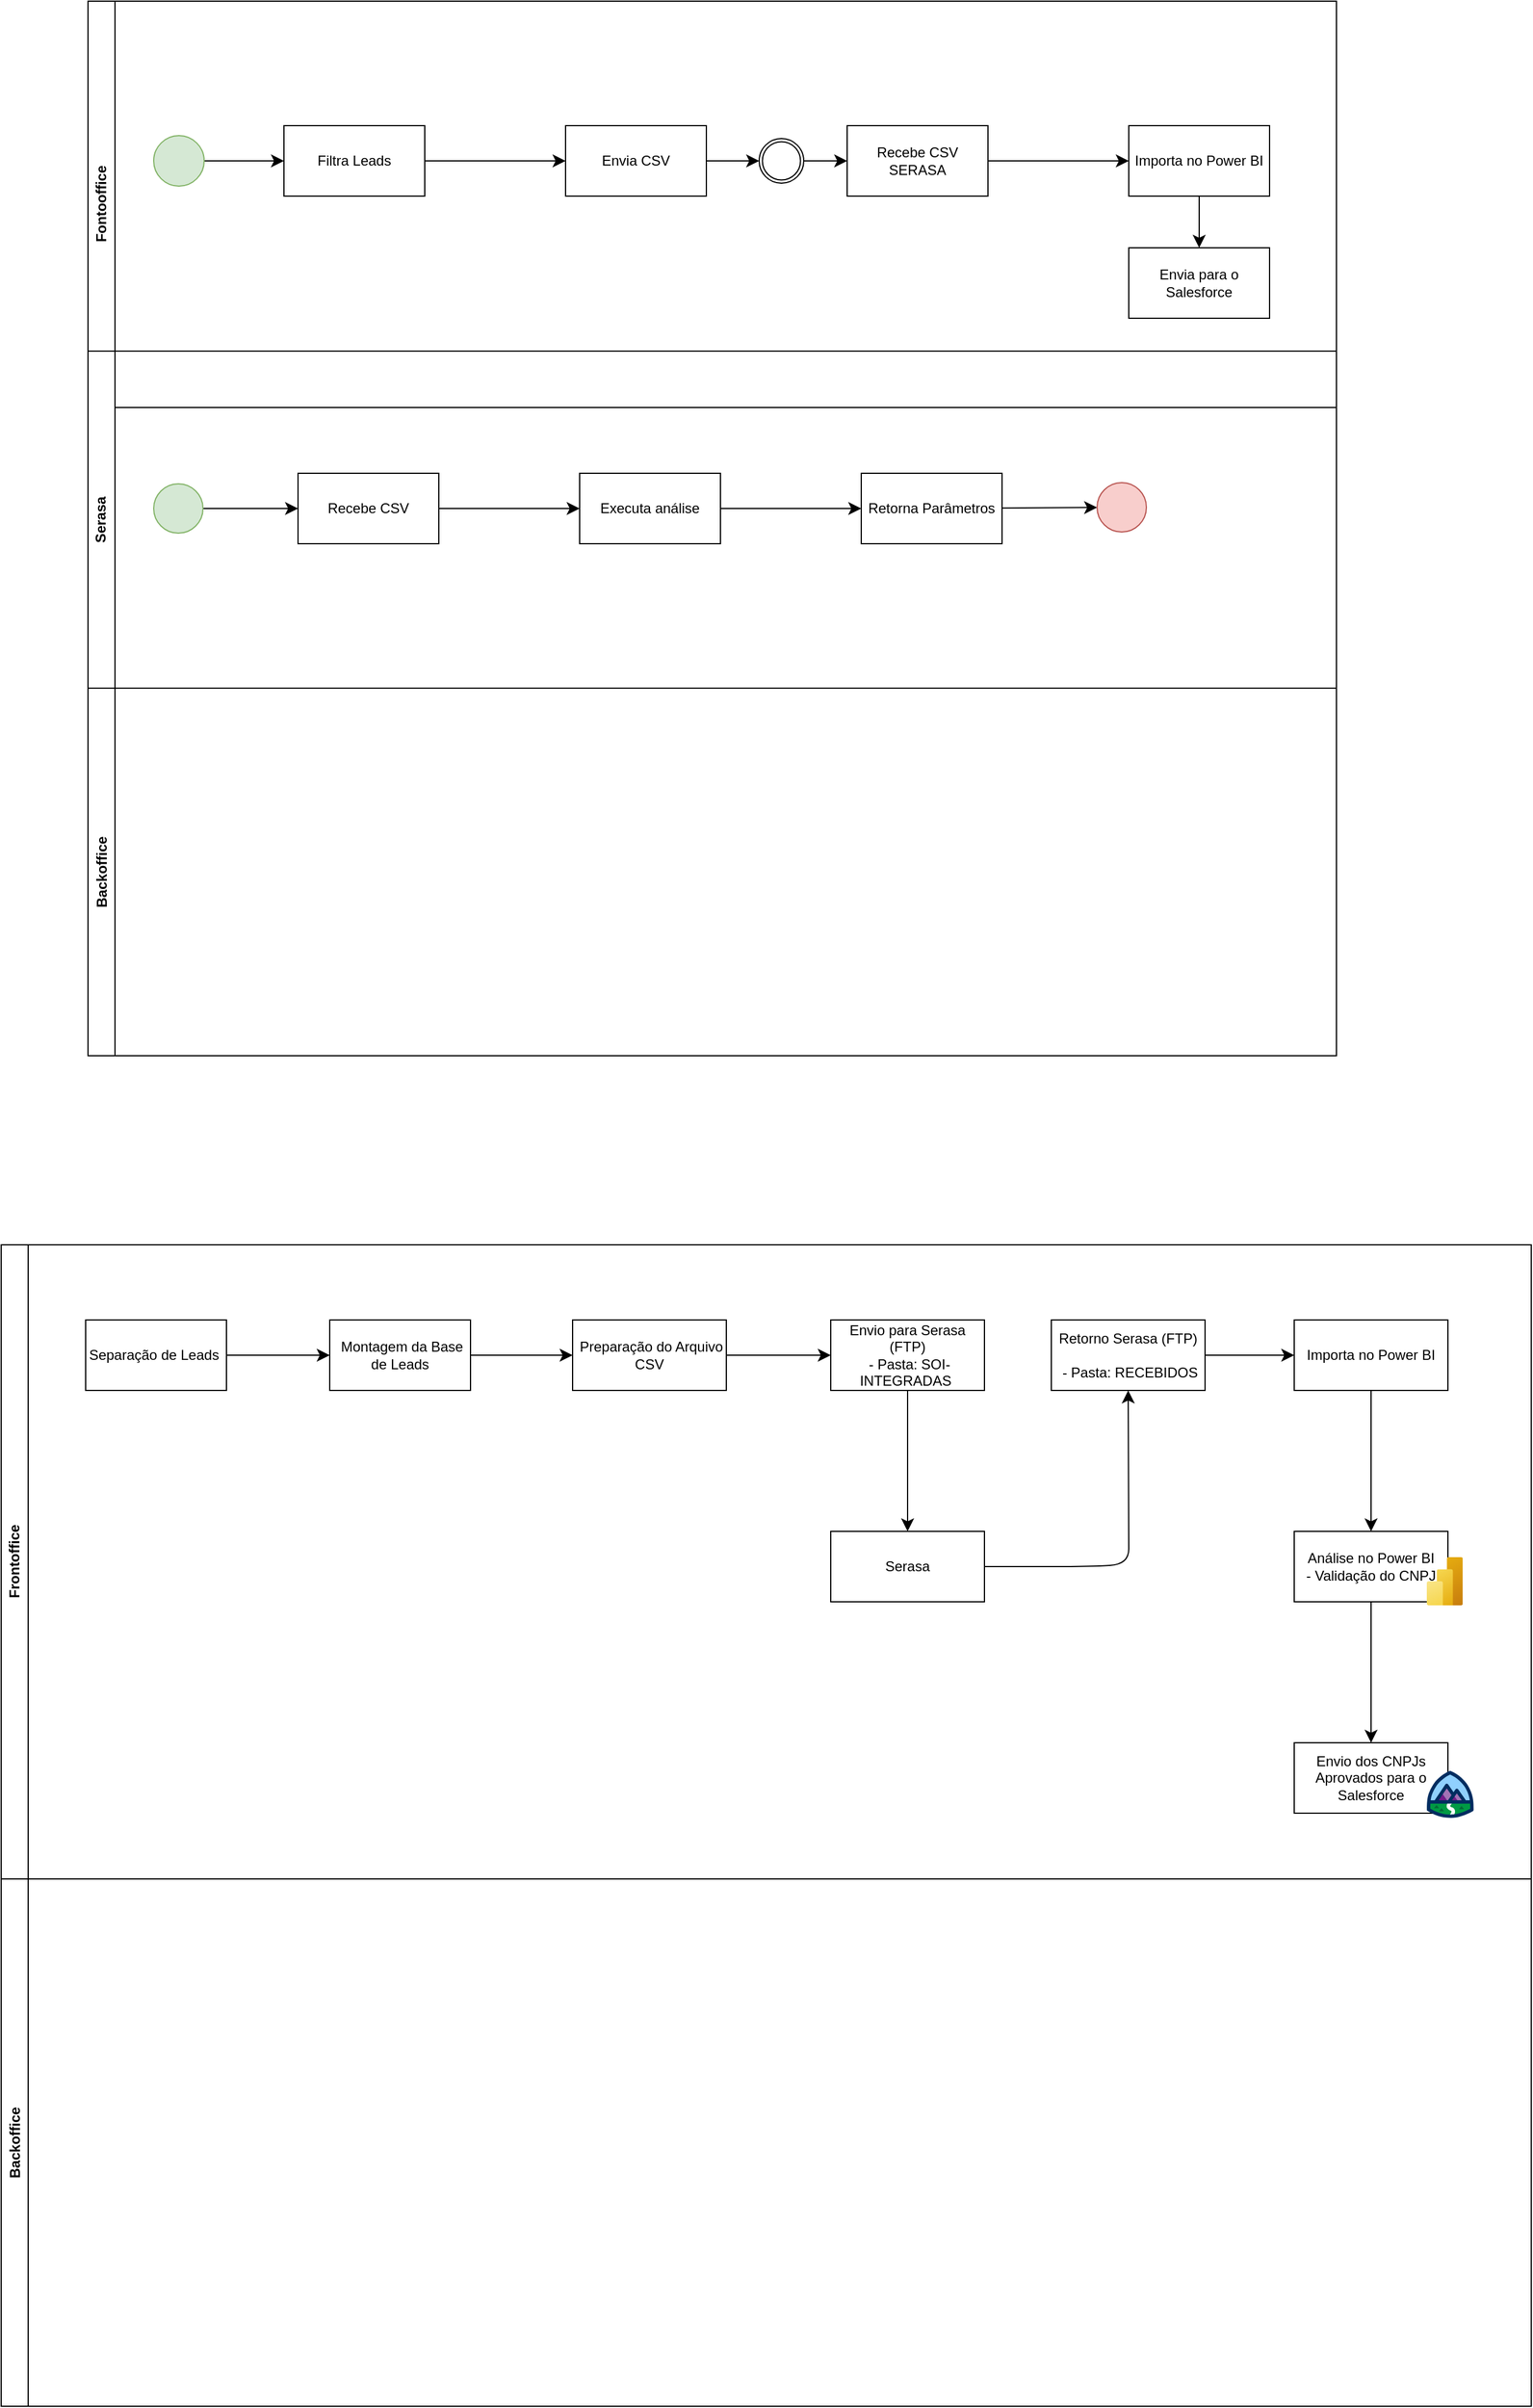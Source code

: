 <mxfile version="24.4.13" type="github">
  <diagram name="Página-1" id="HzU6DnvcWr33lS5XU5_k">
    <mxGraphModel dx="2186" dy="1235" grid="0" gridSize="10" guides="1" tooltips="1" connect="1" arrows="1" fold="1" page="0" pageScale="1" pageWidth="827" pageHeight="1169" math="0" shadow="0">
      <root>
        <mxCell id="0" />
        <mxCell id="1" parent="0" />
        <mxCell id="RdHmfQNiQmY0ozg8PlWF-27" value="Fontooffice" style="swimlane;horizontal=0;whiteSpace=wrap;html=1;" vertex="1" parent="1">
          <mxGeometry x="-417" y="-90" width="1064" height="346" as="geometry" />
        </mxCell>
        <mxCell id="RdHmfQNiQmY0ozg8PlWF-4" value="" style="endArrow=classic;html=1;rounded=0;fontSize=12;startSize=8;endSize=8;curved=1;entryX=0;entryY=0.5;entryDx=0;entryDy=0;" edge="1" parent="RdHmfQNiQmY0ozg8PlWF-27" source="RdHmfQNiQmY0ozg8PlWF-6" target="RdHmfQNiQmY0ozg8PlWF-1">
          <mxGeometry width="50" height="50" relative="1" as="geometry">
            <mxPoint x="97" y="138.5" as="sourcePoint" />
            <mxPoint x="222" y="153.5" as="targetPoint" />
          </mxGeometry>
        </mxCell>
        <mxCell id="RdHmfQNiQmY0ozg8PlWF-6" value="" style="ellipse;whiteSpace=wrap;html=1;aspect=fixed;fillColor=#d5e8d4;strokeColor=#82b366;" vertex="1" parent="RdHmfQNiQmY0ozg8PlWF-27">
          <mxGeometry x="56" y="114.5" width="43" height="43" as="geometry" />
        </mxCell>
        <mxCell id="RdHmfQNiQmY0ozg8PlWF-9" value="" style="edgeStyle=none;curved=1;rounded=0;orthogonalLoop=1;jettySize=auto;html=1;fontSize=12;startSize=8;endSize=8;" edge="1" parent="RdHmfQNiQmY0ozg8PlWF-27" source="RdHmfQNiQmY0ozg8PlWF-1" target="RdHmfQNiQmY0ozg8PlWF-8">
          <mxGeometry relative="1" as="geometry" />
        </mxCell>
        <mxCell id="RdHmfQNiQmY0ozg8PlWF-1" value="Filtra Leads" style="rounded=0;whiteSpace=wrap;html=1;" vertex="1" parent="RdHmfQNiQmY0ozg8PlWF-27">
          <mxGeometry x="167" y="106" width="120" height="60" as="geometry" />
        </mxCell>
        <mxCell id="RdHmfQNiQmY0ozg8PlWF-68" value="" style="edgeStyle=none;curved=1;rounded=0;orthogonalLoop=1;jettySize=auto;html=1;fontSize=12;startSize=8;endSize=8;entryX=0;entryY=0.5;entryDx=0;entryDy=0;entryPerimeter=0;" edge="1" parent="RdHmfQNiQmY0ozg8PlWF-27" source="RdHmfQNiQmY0ozg8PlWF-8" target="RdHmfQNiQmY0ozg8PlWF-73">
          <mxGeometry relative="1" as="geometry" />
        </mxCell>
        <mxCell id="RdHmfQNiQmY0ozg8PlWF-8" value="Envia CSV" style="rounded=0;whiteSpace=wrap;html=1;" vertex="1" parent="RdHmfQNiQmY0ozg8PlWF-27">
          <mxGeometry x="407" y="106" width="120" height="60" as="geometry" />
        </mxCell>
        <mxCell id="RdHmfQNiQmY0ozg8PlWF-70" value="" style="edgeStyle=none;curved=1;rounded=0;orthogonalLoop=1;jettySize=auto;html=1;fontSize=12;startSize=8;endSize=8;" edge="1" parent="RdHmfQNiQmY0ozg8PlWF-27" source="RdHmfQNiQmY0ozg8PlWF-67" target="RdHmfQNiQmY0ozg8PlWF-69">
          <mxGeometry relative="1" as="geometry" />
        </mxCell>
        <mxCell id="RdHmfQNiQmY0ozg8PlWF-67" value="Recebe CSV SERASA" style="rounded=0;whiteSpace=wrap;html=1;" vertex="1" parent="RdHmfQNiQmY0ozg8PlWF-27">
          <mxGeometry x="647" y="106" width="120" height="60" as="geometry" />
        </mxCell>
        <mxCell id="RdHmfQNiQmY0ozg8PlWF-72" value="" style="edgeStyle=none;curved=1;rounded=0;orthogonalLoop=1;jettySize=auto;html=1;fontSize=12;startSize=8;endSize=8;" edge="1" parent="RdHmfQNiQmY0ozg8PlWF-27" source="RdHmfQNiQmY0ozg8PlWF-69" target="RdHmfQNiQmY0ozg8PlWF-71">
          <mxGeometry relative="1" as="geometry" />
        </mxCell>
        <mxCell id="RdHmfQNiQmY0ozg8PlWF-69" value="Importa no Power BI" style="rounded=0;whiteSpace=wrap;html=1;" vertex="1" parent="RdHmfQNiQmY0ozg8PlWF-27">
          <mxGeometry x="887" y="106" width="120" height="60" as="geometry" />
        </mxCell>
        <mxCell id="RdHmfQNiQmY0ozg8PlWF-71" value="Envia para o Salesforce" style="rounded=0;whiteSpace=wrap;html=1;" vertex="1" parent="RdHmfQNiQmY0ozg8PlWF-27">
          <mxGeometry x="887" y="210" width="120" height="60" as="geometry" />
        </mxCell>
        <mxCell id="RdHmfQNiQmY0ozg8PlWF-74" value="" style="edgeStyle=none;curved=1;rounded=0;orthogonalLoop=1;jettySize=auto;html=1;fontSize=12;startSize=8;endSize=8;" edge="1" parent="RdHmfQNiQmY0ozg8PlWF-27" source="RdHmfQNiQmY0ozg8PlWF-73" target="RdHmfQNiQmY0ozg8PlWF-67">
          <mxGeometry relative="1" as="geometry" />
        </mxCell>
        <mxCell id="RdHmfQNiQmY0ozg8PlWF-73" value="" style="points=[[0.145,0.145,0],[0.5,0,0],[0.855,0.145,0],[1,0.5,0],[0.855,0.855,0],[0.5,1,0],[0.145,0.855,0],[0,0.5,0]];shape=mxgraph.bpmn.event;html=1;verticalLabelPosition=bottom;labelBackgroundColor=#ffffff;verticalAlign=top;align=center;perimeter=ellipsePerimeter;outlineConnect=0;aspect=fixed;outline=throwing;symbol=general;" vertex="1" parent="RdHmfQNiQmY0ozg8PlWF-27">
          <mxGeometry x="572" y="117" width="38" height="38" as="geometry" />
        </mxCell>
        <mxCell id="RdHmfQNiQmY0ozg8PlWF-29" value="Serasa" style="swimlane;horizontal=0;whiteSpace=wrap;html=1;" vertex="1" parent="1">
          <mxGeometry x="-417" y="208" width="1064" height="287" as="geometry" />
        </mxCell>
        <mxCell id="RdHmfQNiQmY0ozg8PlWF-24" value="" style="edgeStyle=none;curved=1;rounded=0;orthogonalLoop=1;jettySize=auto;html=1;fontSize=12;startSize=8;endSize=8;" edge="1" parent="RdHmfQNiQmY0ozg8PlWF-29" source="RdHmfQNiQmY0ozg8PlWF-20" target="RdHmfQNiQmY0ozg8PlWF-23">
          <mxGeometry relative="1" as="geometry" />
        </mxCell>
        <mxCell id="RdHmfQNiQmY0ozg8PlWF-20" value="" style="ellipse;whiteSpace=wrap;html=1;aspect=fixed;fillColor=#d5e8d4;strokeColor=#82b366;" vertex="1" parent="RdHmfQNiQmY0ozg8PlWF-29">
          <mxGeometry x="56" y="113" width="42" height="42" as="geometry" />
        </mxCell>
        <mxCell id="RdHmfQNiQmY0ozg8PlWF-26" value="" style="edgeStyle=none;curved=1;rounded=0;orthogonalLoop=1;jettySize=auto;html=1;fontSize=12;startSize=8;endSize=8;" edge="1" parent="RdHmfQNiQmY0ozg8PlWF-29" source="RdHmfQNiQmY0ozg8PlWF-23" target="RdHmfQNiQmY0ozg8PlWF-25">
          <mxGeometry relative="1" as="geometry" />
        </mxCell>
        <mxCell id="RdHmfQNiQmY0ozg8PlWF-23" value="Recebe CSV" style="whiteSpace=wrap;html=1;" vertex="1" parent="RdHmfQNiQmY0ozg8PlWF-29">
          <mxGeometry x="179" y="104" width="120" height="60" as="geometry" />
        </mxCell>
        <mxCell id="RdHmfQNiQmY0ozg8PlWF-31" value="" style="edgeStyle=none;curved=1;rounded=0;orthogonalLoop=1;jettySize=auto;html=1;fontSize=12;startSize=8;endSize=8;" edge="1" parent="RdHmfQNiQmY0ozg8PlWF-29" source="RdHmfQNiQmY0ozg8PlWF-25" target="RdHmfQNiQmY0ozg8PlWF-30">
          <mxGeometry relative="1" as="geometry" />
        </mxCell>
        <mxCell id="RdHmfQNiQmY0ozg8PlWF-25" value="Executa análise" style="whiteSpace=wrap;html=1;" vertex="1" parent="RdHmfQNiQmY0ozg8PlWF-29">
          <mxGeometry x="419" y="104" width="120" height="60" as="geometry" />
        </mxCell>
        <mxCell id="RdHmfQNiQmY0ozg8PlWF-33" value="" style="edgeStyle=none;curved=1;rounded=0;orthogonalLoop=1;jettySize=auto;html=1;fontSize=12;startSize=8;endSize=8;" edge="1" parent="RdHmfQNiQmY0ozg8PlWF-29" source="RdHmfQNiQmY0ozg8PlWF-30" target="RdHmfQNiQmY0ozg8PlWF-32">
          <mxGeometry relative="1" as="geometry" />
        </mxCell>
        <mxCell id="RdHmfQNiQmY0ozg8PlWF-30" value="Retorna Parâmetros" style="whiteSpace=wrap;html=1;" vertex="1" parent="RdHmfQNiQmY0ozg8PlWF-29">
          <mxGeometry x="659" y="104" width="120" height="60" as="geometry" />
        </mxCell>
        <mxCell id="RdHmfQNiQmY0ozg8PlWF-32" value="" style="ellipse;whiteSpace=wrap;html=1;fillColor=#f8cecc;strokeColor=#b85450;" vertex="1" parent="RdHmfQNiQmY0ozg8PlWF-29">
          <mxGeometry x="860" y="112" width="42" height="42" as="geometry" />
        </mxCell>
        <mxCell id="RdHmfQNiQmY0ozg8PlWF-34" value="Backoffice" style="swimlane;horizontal=0;whiteSpace=wrap;html=1;" vertex="1" parent="1">
          <mxGeometry x="-417" y="495" width="1064" height="313" as="geometry" />
        </mxCell>
        <mxCell id="RdHmfQNiQmY0ozg8PlWF-42" value="" style="edgeStyle=none;curved=1;rounded=0;orthogonalLoop=1;jettySize=auto;html=1;fontSize=12;startSize=8;endSize=8;" edge="1" parent="1" source="RdHmfQNiQmY0ozg8PlWF-35" target="RdHmfQNiQmY0ozg8PlWF-41">
          <mxGeometry relative="1" as="geometry" />
        </mxCell>
        <mxCell id="RdHmfQNiQmY0ozg8PlWF-35" value="&lt;div&gt;Separação d&lt;span style=&quot;background-color: initial;&quot;&gt;e Leads&amp;nbsp;&lt;/span&gt;&lt;/div&gt;" style="rounded=0;whiteSpace=wrap;html=1;" vertex="1" parent="1">
          <mxGeometry x="-419" y="1033" width="120" height="60" as="geometry" />
        </mxCell>
        <mxCell id="RdHmfQNiQmY0ozg8PlWF-44" value="" style="edgeStyle=none;curved=1;rounded=0;orthogonalLoop=1;jettySize=auto;html=1;fontSize=12;startSize=8;endSize=8;" edge="1" parent="1" source="RdHmfQNiQmY0ozg8PlWF-41" target="RdHmfQNiQmY0ozg8PlWF-43">
          <mxGeometry relative="1" as="geometry" />
        </mxCell>
        <mxCell id="RdHmfQNiQmY0ozg8PlWF-41" value="&amp;nbsp;Montagem da Base de Leads" style="rounded=0;whiteSpace=wrap;html=1;" vertex="1" parent="1">
          <mxGeometry x="-211" y="1033" width="120" height="60" as="geometry" />
        </mxCell>
        <mxCell id="RdHmfQNiQmY0ozg8PlWF-48" value="" style="edgeStyle=none;curved=1;rounded=0;orthogonalLoop=1;jettySize=auto;html=1;fontSize=12;startSize=8;endSize=8;" edge="1" parent="1" source="RdHmfQNiQmY0ozg8PlWF-43" target="RdHmfQNiQmY0ozg8PlWF-47">
          <mxGeometry relative="1" as="geometry" />
        </mxCell>
        <mxCell id="RdHmfQNiQmY0ozg8PlWF-43" value="&amp;nbsp;Preparação do Arquivo CSV" style="rounded=0;whiteSpace=wrap;html=1;shadow=0;glass=0;" vertex="1" parent="1">
          <mxGeometry x="-4" y="1033" width="131" height="60" as="geometry" />
        </mxCell>
        <mxCell id="RdHmfQNiQmY0ozg8PlWF-47" value="&lt;div&gt;Envio para Serasa (FTP)&lt;/div&gt;&lt;div&gt;&lt;span style=&quot;background-color: initial;&quot;&gt;&amp;nbsp;- Pasta: SOI-INTEGRADAS&amp;nbsp;&lt;/span&gt;&lt;/div&gt;" style="rounded=0;whiteSpace=wrap;html=1;shadow=0;glass=0;" vertex="1" parent="1">
          <mxGeometry x="216" y="1033" width="131" height="60" as="geometry" />
        </mxCell>
        <mxCell id="RdHmfQNiQmY0ozg8PlWF-49" value="&lt;div&gt;Serasa&lt;/div&gt;" style="rounded=0;whiteSpace=wrap;html=1;shadow=0;glass=0;" vertex="1" parent="1">
          <mxGeometry x="216" y="1213" width="131" height="60" as="geometry" />
        </mxCell>
        <mxCell id="RdHmfQNiQmY0ozg8PlWF-59" value="" style="edgeStyle=none;curved=1;rounded=0;orthogonalLoop=1;jettySize=auto;html=1;fontSize=12;startSize=8;endSize=8;" edge="1" parent="1" source="RdHmfQNiQmY0ozg8PlWF-52" target="RdHmfQNiQmY0ozg8PlWF-58">
          <mxGeometry relative="1" as="geometry" />
        </mxCell>
        <mxCell id="RdHmfQNiQmY0ozg8PlWF-52" value="&lt;div&gt;Retorno Serasa (FTP)&lt;/div&gt;&lt;div&gt;&lt;br&gt;&lt;/div&gt;&lt;div&gt;&lt;span style=&quot;background-color: initial;&quot;&gt;&amp;nbsp;- Pasta: RECEBIDOS&lt;/span&gt;&lt;/div&gt;" style="rounded=0;whiteSpace=wrap;html=1;shadow=0;glass=0;" vertex="1" parent="1">
          <mxGeometry x="404" y="1033" width="131" height="60" as="geometry" />
        </mxCell>
        <mxCell id="RdHmfQNiQmY0ozg8PlWF-54" value="" style="endArrow=classic;html=1;rounded=0;fontSize=12;startSize=8;endSize=8;curved=1;" edge="1" parent="1" source="RdHmfQNiQmY0ozg8PlWF-47" target="RdHmfQNiQmY0ozg8PlWF-49">
          <mxGeometry width="50" height="50" relative="1" as="geometry">
            <mxPoint x="42" y="1014" as="sourcePoint" />
            <mxPoint x="92" y="964" as="targetPoint" />
          </mxGeometry>
        </mxCell>
        <mxCell id="RdHmfQNiQmY0ozg8PlWF-55" value="" style="endArrow=classic;html=1;rounded=0;fontSize=12;startSize=8;endSize=8;curved=1;exitX=1;exitY=0.5;exitDx=0;exitDy=0;entryX=0.5;entryY=1;entryDx=0;entryDy=0;" edge="1" parent="1" source="RdHmfQNiQmY0ozg8PlWF-49" target="RdHmfQNiQmY0ozg8PlWF-52">
          <mxGeometry width="50" height="50" relative="1" as="geometry">
            <mxPoint x="419" y="1244" as="sourcePoint" />
            <mxPoint x="469" y="1194" as="targetPoint" />
            <Array as="points">
              <mxPoint x="372" y="1243" />
              <mxPoint x="438" y="1243" />
              <mxPoint x="470" y="1241" />
              <mxPoint x="470" y="1215" />
            </Array>
          </mxGeometry>
        </mxCell>
        <mxCell id="RdHmfQNiQmY0ozg8PlWF-61" value="" style="edgeStyle=none;curved=1;rounded=0;orthogonalLoop=1;jettySize=auto;html=1;fontSize=12;startSize=8;endSize=8;" edge="1" parent="1" source="RdHmfQNiQmY0ozg8PlWF-58" target="RdHmfQNiQmY0ozg8PlWF-60">
          <mxGeometry relative="1" as="geometry" />
        </mxCell>
        <mxCell id="RdHmfQNiQmY0ozg8PlWF-58" value="Importa no Power BI" style="rounded=0;whiteSpace=wrap;html=1;shadow=0;glass=0;" vertex="1" parent="1">
          <mxGeometry x="611" y="1033" width="131" height="60" as="geometry" />
        </mxCell>
        <mxCell id="RdHmfQNiQmY0ozg8PlWF-63" value="" style="edgeStyle=none;curved=1;rounded=0;orthogonalLoop=1;jettySize=auto;html=1;fontSize=12;startSize=8;endSize=8;" edge="1" parent="1" source="RdHmfQNiQmY0ozg8PlWF-60" target="RdHmfQNiQmY0ozg8PlWF-62">
          <mxGeometry relative="1" as="geometry" />
        </mxCell>
        <mxCell id="RdHmfQNiQmY0ozg8PlWF-60" value="Análise no Power BI&lt;div&gt;- Validação do CNPJ&lt;/div&gt;" style="rounded=0;whiteSpace=wrap;html=1;shadow=0;glass=0;" vertex="1" parent="1">
          <mxGeometry x="611" y="1213" width="131" height="60" as="geometry" />
        </mxCell>
        <mxCell id="RdHmfQNiQmY0ozg8PlWF-62" value="Envio dos CNPJs Aprovados para o Salesforce" style="rounded=0;whiteSpace=wrap;html=1;shadow=0;glass=0;" vertex="1" parent="1">
          <mxGeometry x="611" y="1393" width="131" height="60" as="geometry" />
        </mxCell>
        <mxCell id="RdHmfQNiQmY0ozg8PlWF-64" value="" style="verticalLabelPosition=bottom;aspect=fixed;html=1;shape=mxgraph.salesforce.learning;" vertex="1" parent="1">
          <mxGeometry x="724" y="1417" width="40" height="40" as="geometry" />
        </mxCell>
        <mxCell id="RdHmfQNiQmY0ozg8PlWF-66" value="" style="image;aspect=fixed;html=1;points=[];align=center;fontSize=12;image=img/lib/azure2/analytics/Power_BI_Embedded.svg;" vertex="1" parent="1">
          <mxGeometry x="724" y="1235" width="30.75" height="41" as="geometry" />
        </mxCell>
        <mxCell id="RdHmfQNiQmY0ozg8PlWF-77" value="Frontoffice" style="swimlane;horizontal=0;whiteSpace=wrap;html=1;" vertex="1" parent="1">
          <mxGeometry x="-491" y="969" width="1304" height="540" as="geometry" />
        </mxCell>
        <mxCell id="RdHmfQNiQmY0ozg8PlWF-78" value="Backoffice" style="swimlane;horizontal=0;whiteSpace=wrap;html=1;" vertex="1" parent="1">
          <mxGeometry x="-491" y="1509" width="1304" height="449" as="geometry" />
        </mxCell>
      </root>
    </mxGraphModel>
  </diagram>
</mxfile>
